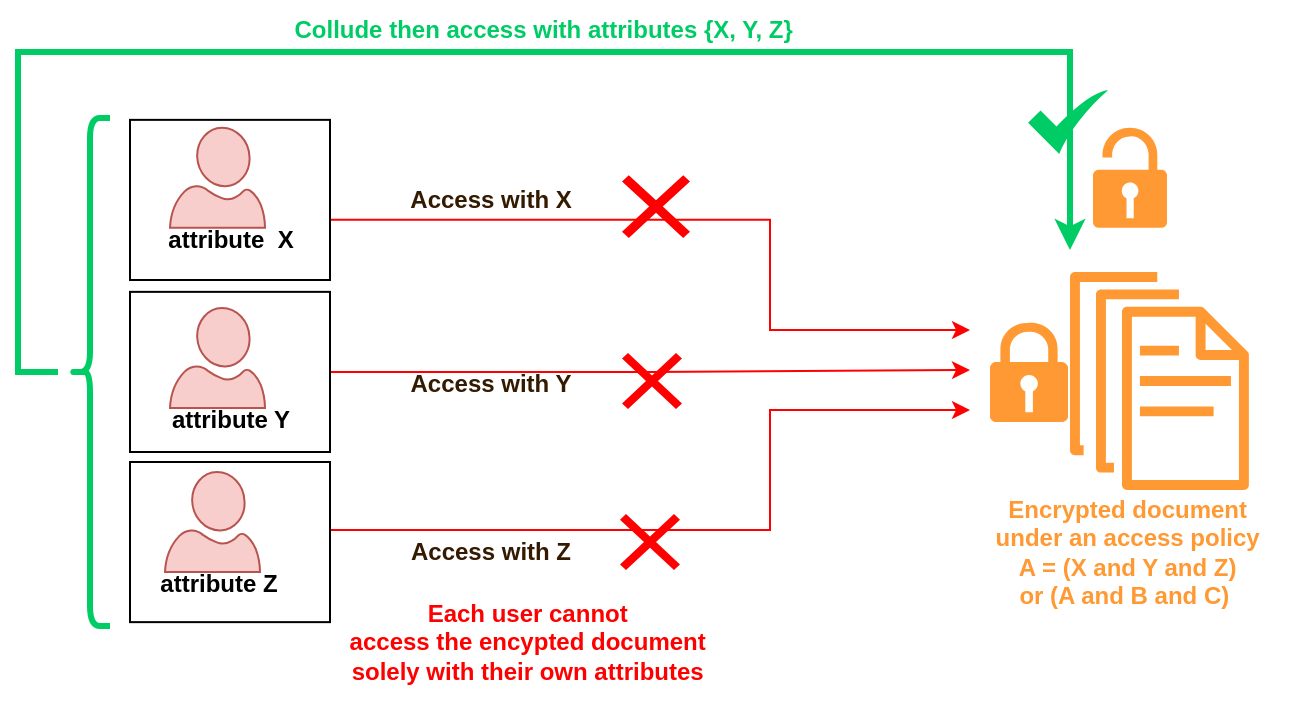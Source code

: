 <mxfile version="26.1.1">
  <diagram name="Page-1" id="tZQLknMaPcjguIIjqgyP">
    <mxGraphModel dx="956" dy="551" grid="1" gridSize="10" guides="1" tooltips="1" connect="1" arrows="1" fold="1" page="1" pageScale="1" pageWidth="827" pageHeight="1169" math="0" shadow="0">
      <root>
        <mxCell id="0" />
        <mxCell id="1" parent="0" />
        <mxCell id="AaAGdjEsNmVQC-ylxkaZ-12" style="edgeStyle=orthogonalEdgeStyle;rounded=0;orthogonalLoop=1;jettySize=auto;html=1;strokeColor=#FF0000;" edge="1" parent="1" source="AaAGdjEsNmVQC-ylxkaZ-2">
          <mxGeometry relative="1" as="geometry">
            <mxPoint x="580" y="420" as="targetPoint" />
            <Array as="points">
              <mxPoint x="480" y="480" />
              <mxPoint x="480" y="420" />
              <mxPoint x="580" y="420" />
            </Array>
          </mxGeometry>
        </mxCell>
        <mxCell id="AaAGdjEsNmVQC-ylxkaZ-2" value="" style="rounded=0;whiteSpace=wrap;html=1;" vertex="1" parent="1">
          <mxGeometry x="160" y="446" width="100" height="80.07" as="geometry" />
        </mxCell>
        <mxCell id="AaAGdjEsNmVQC-ylxkaZ-10" style="edgeStyle=orthogonalEdgeStyle;rounded=0;orthogonalLoop=1;jettySize=auto;html=1;strokeColor=#FF0000;" edge="1" parent="1" source="AaAGdjEsNmVQC-ylxkaZ-1">
          <mxGeometry relative="1" as="geometry">
            <mxPoint x="580" y="400" as="targetPoint" />
          </mxGeometry>
        </mxCell>
        <mxCell id="AaAGdjEsNmVQC-ylxkaZ-1" value="" style="rounded=0;whiteSpace=wrap;html=1;" vertex="1" parent="1">
          <mxGeometry x="160" y="360.93" width="100" height="80.07" as="geometry" />
        </mxCell>
        <mxCell id="AaAGdjEsNmVQC-ylxkaZ-14" style="edgeStyle=orthogonalEdgeStyle;rounded=0;orthogonalLoop=1;jettySize=auto;html=1;strokeColor=#FF0000;" edge="1" parent="1">
          <mxGeometry relative="1" as="geometry">
            <mxPoint x="260" y="324.933" as="sourcePoint" />
            <mxPoint x="580" y="380" as="targetPoint" />
            <Array as="points">
              <mxPoint x="480" y="325" />
              <mxPoint x="480" y="380" />
            </Array>
          </mxGeometry>
        </mxCell>
        <mxCell id="DboaTYH2uHODqQAO1uhh-39" value="" style="rounded=0;whiteSpace=wrap;html=1;" parent="1" vertex="1">
          <mxGeometry x="160" y="274.93" width="100" height="80.07" as="geometry" />
        </mxCell>
        <mxCell id="DboaTYH2uHODqQAO1uhh-1" value="" style="verticalLabelPosition=bottom;html=1;verticalAlign=top;align=center;strokeColor=#b85450;fillColor=#f8cecc;shape=mxgraph.azure.user;" parent="1" vertex="1">
          <mxGeometry x="180" y="278.86" width="47.5" height="50" as="geometry" />
        </mxCell>
        <mxCell id="DboaTYH2uHODqQAO1uhh-2" value="" style="verticalLabelPosition=bottom;html=1;verticalAlign=top;align=center;strokeColor=#b85450;fillColor=#f8cecc;shape=mxgraph.azure.user;" parent="1" vertex="1">
          <mxGeometry x="180" y="369" width="47.5" height="50" as="geometry" />
        </mxCell>
        <mxCell id="DboaTYH2uHODqQAO1uhh-3" value="" style="verticalLabelPosition=bottom;html=1;verticalAlign=top;align=center;strokeColor=#b85450;fillColor=#f8cecc;shape=mxgraph.azure.user;" parent="1" vertex="1">
          <mxGeometry x="177.5" y="451" width="47.5" height="50" as="geometry" />
        </mxCell>
        <mxCell id="DboaTYH2uHODqQAO1uhh-5" value="" style="sketch=0;outlineConnect=0;dashed=0;verticalLabelPosition=bottom;verticalAlign=top;align=center;html=1;fontSize=12;fontStyle=0;aspect=fixed;pointerEvents=1;shape=mxgraph.aws4.documents;fillColor=#FF9933;strokeColor=#314354;fontColor=#ffffff;" parent="1" vertex="1">
          <mxGeometry x="630" y="351" width="89.44" height="109" as="geometry" />
        </mxCell>
        <mxCell id="DboaTYH2uHODqQAO1uhh-7" value="&lt;b&gt;&lt;font style=&quot;color: rgb(255, 153, 51);&quot;&gt;Encrypted document&amp;nbsp;&lt;/font&gt;&lt;/b&gt;&lt;div&gt;&lt;b&gt;&lt;font style=&quot;color: rgb(255, 153, 51);&quot;&gt;under an access policy&amp;nbsp;&lt;/font&gt;&lt;/b&gt;&lt;div&gt;&lt;b&gt;&lt;font style=&quot;color: rgb(255, 153, 51);&quot;&gt;A = (X and Y and Z)&amp;nbsp;&lt;/font&gt;&lt;/b&gt;&lt;/div&gt;&lt;div&gt;&lt;b&gt;&lt;font style=&quot;color: rgb(255, 153, 51);&quot;&gt;or (A and B and C) &amp;nbsp;&lt;/font&gt;&lt;/b&gt;&lt;/div&gt;&lt;/div&gt;" style="text;html=1;align=center;verticalAlign=middle;resizable=0;points=[];autosize=1;strokeColor=none;fillColor=none;" parent="1" vertex="1">
          <mxGeometry x="580" y="456.07" width="160" height="70" as="geometry" />
        </mxCell>
        <mxCell id="DboaTYH2uHODqQAO1uhh-8" value="attribute &amp;nbsp;X" style="text;html=1;align=center;verticalAlign=middle;resizable=0;points=[];autosize=1;strokeColor=none;fillColor=none;fontStyle=1" parent="1" vertex="1">
          <mxGeometry x="170" y="320" width="80" height="30" as="geometry" />
        </mxCell>
        <mxCell id="DboaTYH2uHODqQAO1uhh-9" value="attribute Y" style="text;html=1;align=center;verticalAlign=middle;resizable=0;points=[];autosize=1;strokeColor=none;fillColor=none;fontStyle=1" parent="1" vertex="1">
          <mxGeometry x="170" y="410" width="80" height="30" as="geometry" />
        </mxCell>
        <mxCell id="DboaTYH2uHODqQAO1uhh-10" value="attribute Z" style="text;html=1;align=center;verticalAlign=middle;resizable=0;points=[];autosize=1;strokeColor=none;fillColor=none;fontStyle=1" parent="1" vertex="1">
          <mxGeometry x="163.75" y="491.93" width="80" height="30" as="geometry" />
        </mxCell>
        <mxCell id="DboaTYH2uHODqQAO1uhh-32" value="" style="shape=mxgraph.mockup.markup.redX;fillColor=#ff0000;html=1;shadow=0;whiteSpace=wrap;strokeColor=none;" parent="1" vertex="1">
          <mxGeometry x="405" y="472.04" width="30" height="28" as="geometry" />
        </mxCell>
        <mxCell id="DboaTYH2uHODqQAO1uhh-33" value="" style="sketch=0;html=1;aspect=fixed;strokeColor=none;shadow=0;align=center;fillColor=#00CC66;verticalAlign=top;labelPosition=center;verticalLabelPosition=bottom;shape=mxgraph.gcp2.check" parent="1" vertex="1">
          <mxGeometry x="609.04" y="260" width="40" height="32" as="geometry" />
        </mxCell>
        <mxCell id="DboaTYH2uHODqQAO1uhh-35" value="" style="shape=mxgraph.mockup.markup.redX;fillColor=#ff0000;html=1;shadow=0;whiteSpace=wrap;strokeColor=none;" parent="1" vertex="1">
          <mxGeometry x="406" y="302.57" width="34" height="31.43" as="geometry" />
        </mxCell>
        <mxCell id="Kve-WnFk3uCvHriM4wU--5" value="" style="shape=mxgraph.mockup.markup.redX;fillColor=#ff0000;html=1;shadow=0;whiteSpace=wrap;strokeColor=none;" parent="1" vertex="1">
          <mxGeometry x="406" y="391.5" width="30" height="28" as="geometry" />
        </mxCell>
        <mxCell id="AaAGdjEsNmVQC-ylxkaZ-7" style="edgeStyle=orthogonalEdgeStyle;rounded=0;orthogonalLoop=1;jettySize=auto;html=1;strokeWidth=3;strokeColor=#00CC66;" edge="1" parent="1">
          <mxGeometry relative="1" as="geometry">
            <mxPoint x="630" y="340" as="targetPoint" />
            <mxPoint x="124" y="401" as="sourcePoint" />
            <Array as="points">
              <mxPoint x="104" y="401" />
              <mxPoint x="104" y="241" />
            </Array>
          </mxGeometry>
        </mxCell>
        <mxCell id="AaAGdjEsNmVQC-ylxkaZ-4" value="" style="shape=curlyBracket;whiteSpace=wrap;html=1;rounded=1;labelPosition=left;verticalLabelPosition=middle;align=right;verticalAlign=middle;strokeWidth=3;strokeColor=#00CC66;" vertex="1" parent="1">
          <mxGeometry x="130" y="273.96" width="20" height="254" as="geometry" />
        </mxCell>
        <mxCell id="AaAGdjEsNmVQC-ylxkaZ-9" value="&lt;font&gt;&lt;span style=&quot;caret-color: rgb(162, 0, 37); color: rgb(255, 0, 0);&quot;&gt;&lt;b&gt;Each user cannot&amp;nbsp;&lt;/b&gt;&lt;/span&gt;&lt;/font&gt;&lt;div&gt;&lt;font&gt;&lt;span style=&quot;caret-color: rgb(162, 0, 37); color: rgb(255, 0, 0);&quot;&gt;&lt;b&gt;access the encypted document&amp;nbsp;&lt;/b&gt;&lt;/span&gt;&lt;/font&gt;&lt;/div&gt;&lt;div&gt;&lt;span style=&quot;color: rgb(255, 0, 0);&quot;&gt;&lt;font&gt;&lt;span style=&quot;caret-color: rgb(162, 0, 37);&quot;&gt;&lt;b&gt;solely&amp;nbsp;&lt;/b&gt;&lt;/span&gt;&lt;/font&gt;&lt;b style=&quot;caret-color: rgb(162, 0, 37);&quot;&gt;with their own attributes&amp;nbsp;&lt;/b&gt;&lt;/span&gt;&lt;/div&gt;" style="text;html=1;align=center;verticalAlign=middle;resizable=0;points=[];autosize=1;strokeColor=none;fillColor=none;" vertex="1" parent="1">
          <mxGeometry x="260" y="506.07" width="200" height="60" as="geometry" />
        </mxCell>
        <mxCell id="AaAGdjEsNmVQC-ylxkaZ-15" value="" style="sketch=0;aspect=fixed;pointerEvents=1;shadow=0;dashed=0;html=1;strokeColor=none;labelPosition=center;verticalLabelPosition=bottom;verticalAlign=top;align=center;fillColor=#FF9933;shape=mxgraph.mscae.enterprise.lock" vertex="1" parent="1">
          <mxGeometry x="590" y="376" width="39" height="50" as="geometry" />
        </mxCell>
        <mxCell id="AaAGdjEsNmVQC-ylxkaZ-16" value="" style="sketch=0;aspect=fixed;pointerEvents=1;shadow=0;dashed=0;html=1;strokeColor=none;labelPosition=center;verticalLabelPosition=bottom;verticalAlign=top;align=center;fillColor=#FF9933;shape=mxgraph.mscae.enterprise.lock_unlocked" vertex="1" parent="1">
          <mxGeometry x="641.5" y="278.86" width="37" height="50" as="geometry" />
        </mxCell>
        <mxCell id="AaAGdjEsNmVQC-ylxkaZ-17" value="&lt;span style=&quot;color: rgb(0, 204, 102);&quot;&gt;&lt;font&gt;&lt;span style=&quot;caret-color: rgb(162, 0, 37);&quot;&gt;&lt;b&gt;Collude then access with&amp;nbsp;&lt;/b&gt;&lt;b style=&quot;caret-color: rgb(162, 0, 37);&quot;&gt;attributes {X, Y, Z}&lt;/b&gt;&lt;b&gt;&amp;nbsp;&lt;/b&gt;&lt;/span&gt;&lt;/font&gt;&lt;span style=&quot;caret-color: rgba(0, 0, 0, 0); font-family: monospace; font-size: 0px; text-align: start;&quot;&gt;%3CmxGraphModel%3E%3Croot%3E%3CmxCell%20id%3D%220%22%2F%3E%3CmxCell%20id%3D%221%22%20parent%3D%220%22%2F%3E%3CmxCell%20id%3D%222%22%20value%3D%22%26lt%3Bfont%20color%3D%26quot%3B%23331a00%26quot%3B%26gt%3B%26lt%3Bspan%20style%3D%26quot%3Bcaret-color%3A%20rgb(162%2C%200%2C%2037)%3B%26quot%3B%26gt%3B%26lt%3Bb%26gt%3BAccess%20with%20X%26lt%3B%2Fb%26gt%3B%26lt%3B%2Fspan%26gt%3B%26lt%3B%2Ffont%26gt%3B%22%20style%3D%22text%3Bhtml%3D1%3Balign%3Dcenter%3BverticalAlign%3Dmiddle%3Bresizable%3D0%3Bpoints%3D%5B%5D%3Bautosize%3D1%3BstrokeColor%3Dnone%3BfillColor%3Dnone%3B%22%20vertex%3D%221%22%20parent%3D%221%22%3E%3CmxGeometry%20x%3D%22290%22%20y%3D%22299.97%22%20width%3D%22100%22%20height%3D%2230%22%20as%3D%22geometry%22%2F%3E%3C%2FmxCell%3E%3C%2Froot%3E%3C%2FmxGraphModel%3E&amp;nbsp;&lt;/span&gt;&lt;span style=&quot;caret-color: rgba(0, 0, 0, 0); font-family: monospace; font-size: 0px; text-align: start;&quot;&gt;%3CmxGraphModel%3E%3Croot%3E%3CmxCell%20id%3D%220%22%2F%3E%3CmxCell%20id%3D%221%22%20parent%3D%220%22%2F%3E%3CmxCell%20id%3D%222%22%20value%3D%22%26lt%3Bfont%20color%3D%26quot%3B%23331a00%26quot%3B%26gt%3B%26lt%3Bspan%20style%3D%26quot%3Bcaret-color%3A%20rgb(162%2C%200%2C%2037)%3B%26quot%3B%26gt%3B%26lt%3Bb%26gt%3BAccess%20with%20X%26lt%3B%2Fb%26gt%3B%26lt%3B%2Fspan%26gt%3B%26lt%3B%2Ffont%26gt%3B%22%20style%3D%22text%3Bhtml%3D1%3Balign%3Dcenter%3BverticalAlign%3Dmiddle%3Bresizable%3D0%3Bpoints%3D%5B%5D%3Bautosize%3D1%3BstrokeColor%3Dnone%3BfillColor%3Dnone%3B%22%20vertex%3D%221%22%20parent%3D%221%22%3E%3CmxGeometry%20x%3D%22290%22%20y%3D%22299.97%22%20width%3D%22100%22%20height%3D%2230%22%20as%3D%22geometry%22%2F%3E%3C%2FmxCell%3E%3C%2Froot%3E%3C%2FmxGraphModel%3Eacc&lt;/span&gt;&lt;/span&gt;" style="text;html=1;align=center;verticalAlign=middle;resizable=0;points=[];autosize=1;strokeColor=none;fillColor=none;" vertex="1" parent="1">
          <mxGeometry x="227.5" y="215" width="280" height="30" as="geometry" />
        </mxCell>
        <mxCell id="AaAGdjEsNmVQC-ylxkaZ-20" value="&lt;font color=&quot;#331a00&quot;&gt;&lt;span style=&quot;caret-color: rgb(162, 0, 37);&quot;&gt;&lt;b&gt;Access with X&lt;/b&gt;&lt;/span&gt;&lt;/font&gt;" style="text;html=1;align=center;verticalAlign=middle;resizable=0;points=[];autosize=1;strokeColor=none;fillColor=none;" vertex="1" parent="1">
          <mxGeometry x="290" y="299.97" width="100" height="30" as="geometry" />
        </mxCell>
        <mxCell id="AaAGdjEsNmVQC-ylxkaZ-21" value="&lt;font color=&quot;#331a00&quot;&gt;&lt;span style=&quot;caret-color: rgb(162, 0, 37);&quot;&gt;&lt;b&gt;Access with Y&lt;/b&gt;&lt;/span&gt;&lt;/font&gt;" style="text;html=1;align=center;verticalAlign=middle;resizable=0;points=[];autosize=1;strokeColor=none;fillColor=none;" vertex="1" parent="1">
          <mxGeometry x="290" y="391.5" width="100" height="30" as="geometry" />
        </mxCell>
        <mxCell id="AaAGdjEsNmVQC-ylxkaZ-23" value="&lt;font color=&quot;#331a00&quot;&gt;&lt;span style=&quot;caret-color: rgb(162, 0, 37);&quot;&gt;&lt;b&gt;Access with Z&lt;/b&gt;&lt;/span&gt;&lt;/font&gt;" style="text;html=1;align=center;verticalAlign=middle;resizable=0;points=[];autosize=1;strokeColor=none;fillColor=none;" vertex="1" parent="1">
          <mxGeometry x="290" y="476.07" width="100" height="30" as="geometry" />
        </mxCell>
      </root>
    </mxGraphModel>
  </diagram>
</mxfile>
